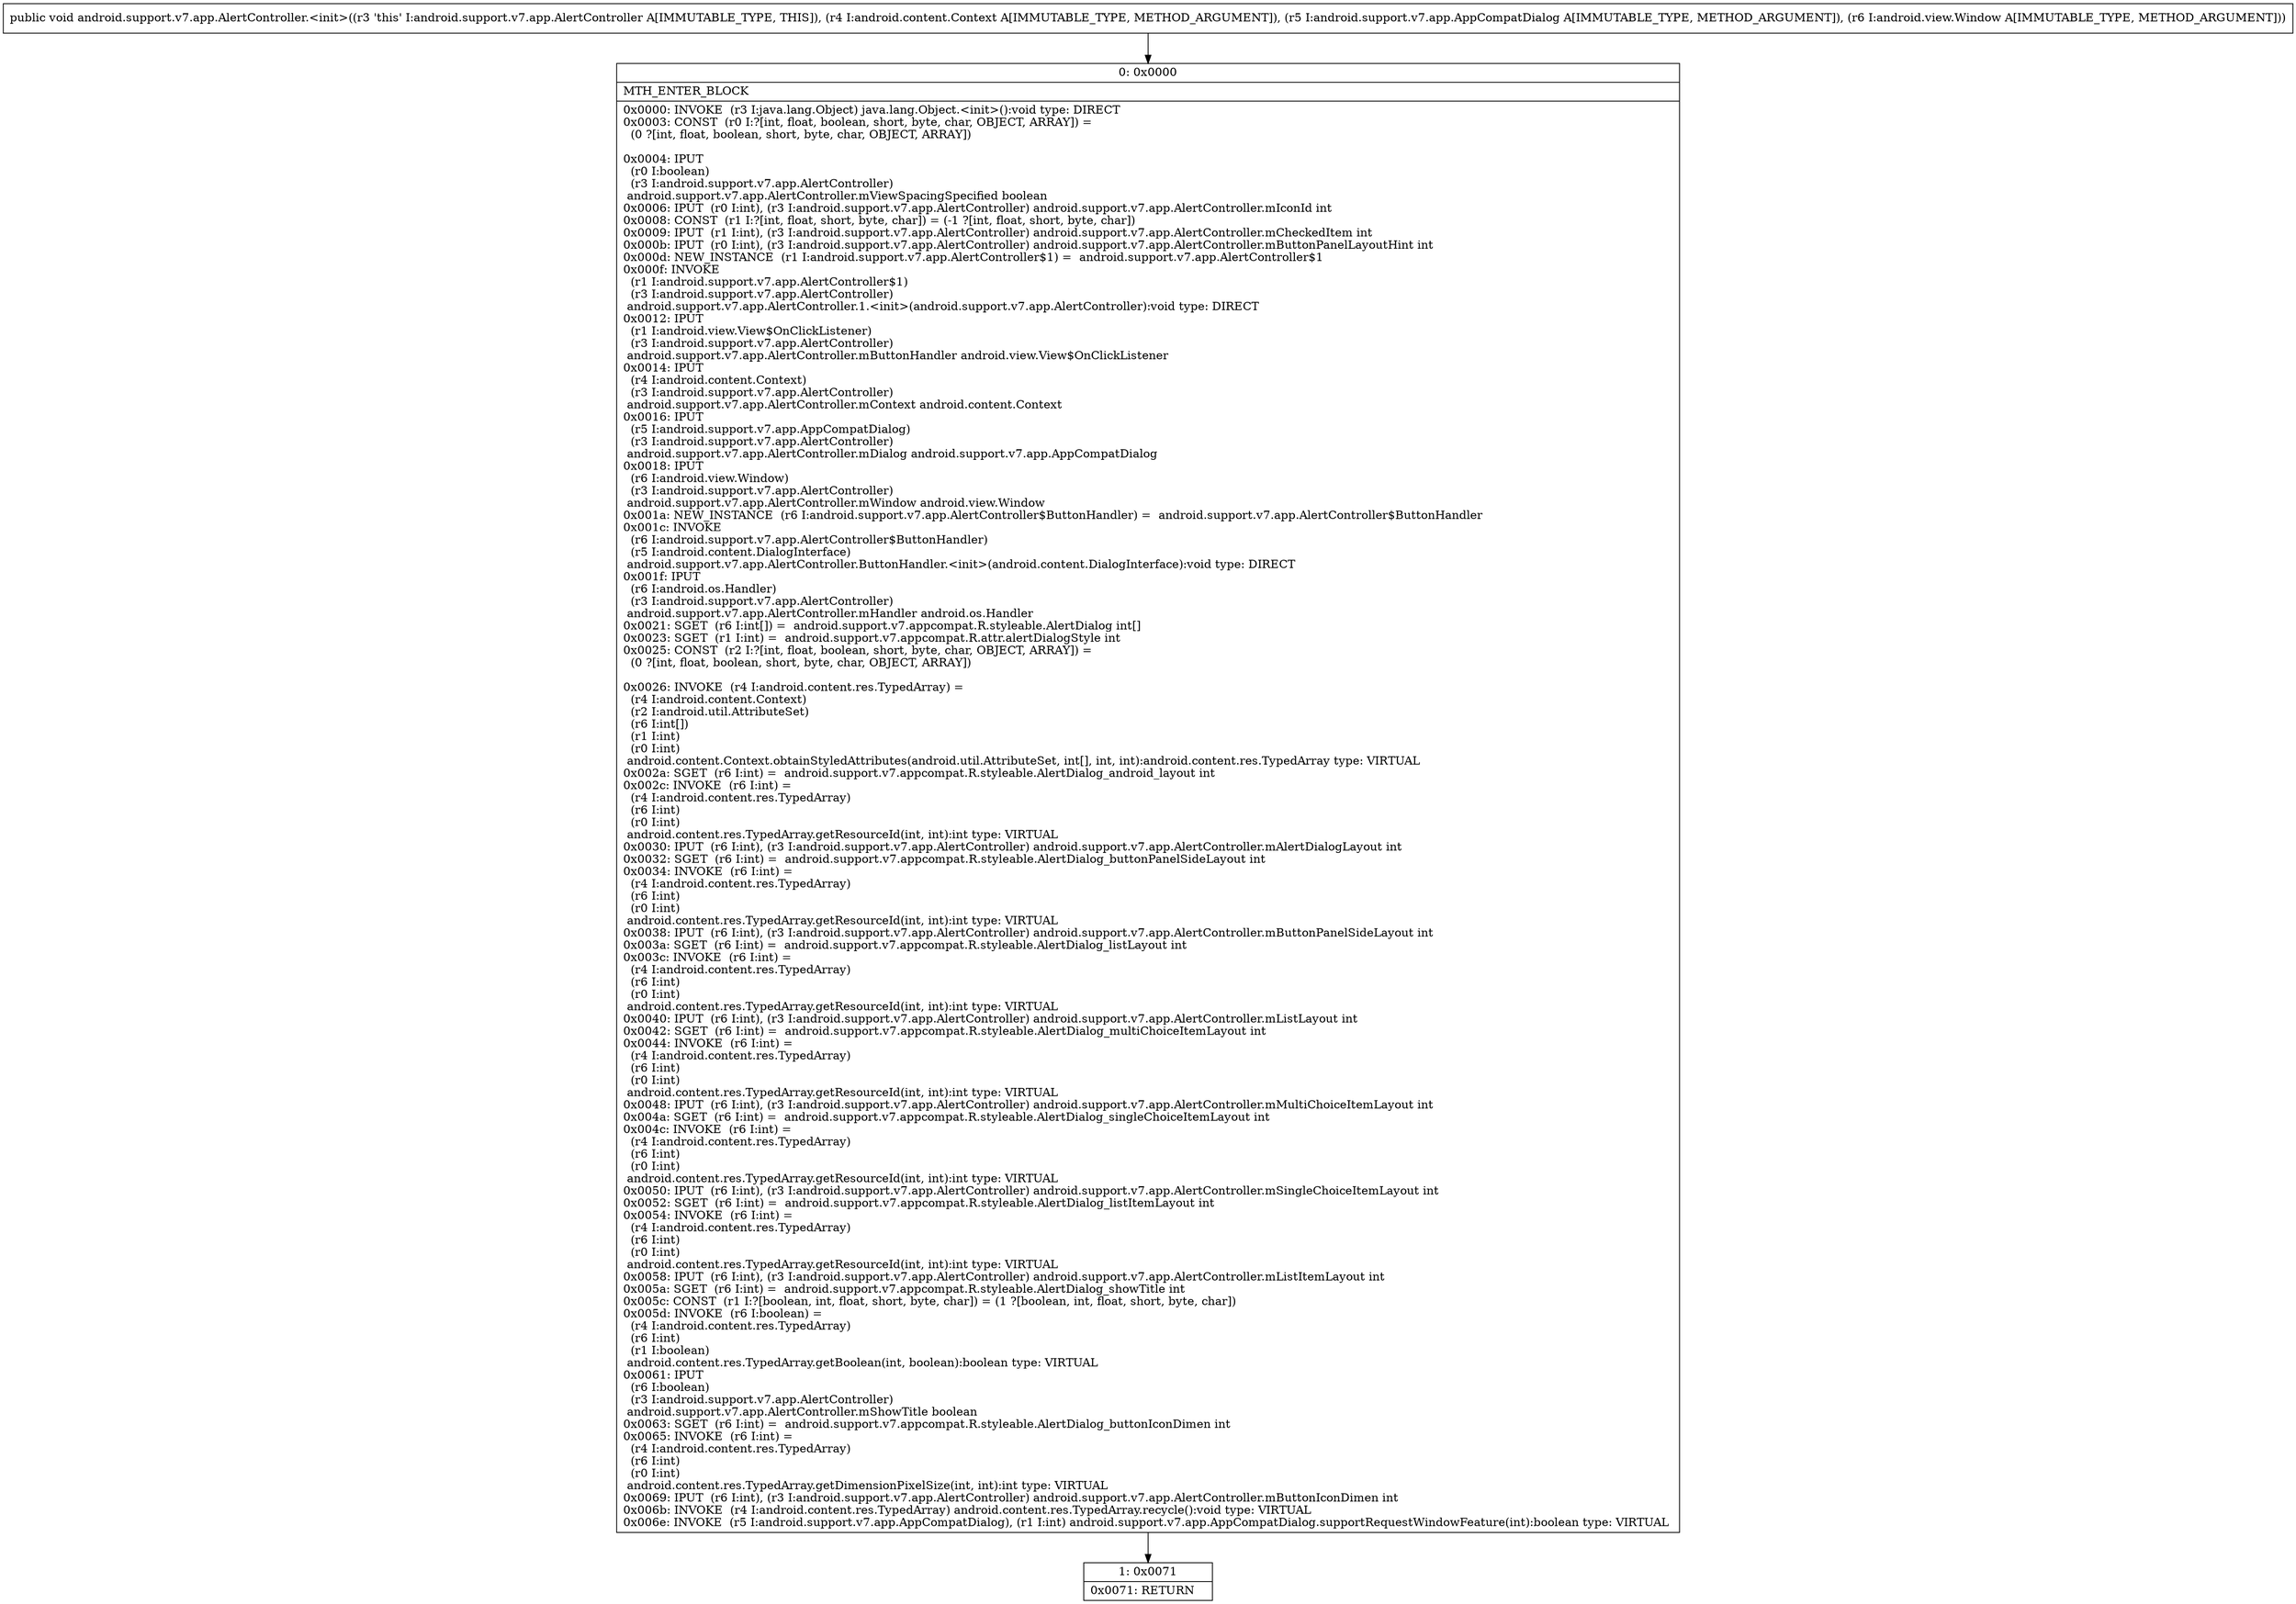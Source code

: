 digraph "CFG forandroid.support.v7.app.AlertController.\<init\>(Landroid\/content\/Context;Landroid\/support\/v7\/app\/AppCompatDialog;Landroid\/view\/Window;)V" {
Node_0 [shape=record,label="{0\:\ 0x0000|MTH_ENTER_BLOCK\l|0x0000: INVOKE  (r3 I:java.lang.Object) java.lang.Object.\<init\>():void type: DIRECT \l0x0003: CONST  (r0 I:?[int, float, boolean, short, byte, char, OBJECT, ARRAY]) = \l  (0 ?[int, float, boolean, short, byte, char, OBJECT, ARRAY])\l \l0x0004: IPUT  \l  (r0 I:boolean)\l  (r3 I:android.support.v7.app.AlertController)\l android.support.v7.app.AlertController.mViewSpacingSpecified boolean \l0x0006: IPUT  (r0 I:int), (r3 I:android.support.v7.app.AlertController) android.support.v7.app.AlertController.mIconId int \l0x0008: CONST  (r1 I:?[int, float, short, byte, char]) = (\-1 ?[int, float, short, byte, char]) \l0x0009: IPUT  (r1 I:int), (r3 I:android.support.v7.app.AlertController) android.support.v7.app.AlertController.mCheckedItem int \l0x000b: IPUT  (r0 I:int), (r3 I:android.support.v7.app.AlertController) android.support.v7.app.AlertController.mButtonPanelLayoutHint int \l0x000d: NEW_INSTANCE  (r1 I:android.support.v7.app.AlertController$1) =  android.support.v7.app.AlertController$1 \l0x000f: INVOKE  \l  (r1 I:android.support.v7.app.AlertController$1)\l  (r3 I:android.support.v7.app.AlertController)\l android.support.v7.app.AlertController.1.\<init\>(android.support.v7.app.AlertController):void type: DIRECT \l0x0012: IPUT  \l  (r1 I:android.view.View$OnClickListener)\l  (r3 I:android.support.v7.app.AlertController)\l android.support.v7.app.AlertController.mButtonHandler android.view.View$OnClickListener \l0x0014: IPUT  \l  (r4 I:android.content.Context)\l  (r3 I:android.support.v7.app.AlertController)\l android.support.v7.app.AlertController.mContext android.content.Context \l0x0016: IPUT  \l  (r5 I:android.support.v7.app.AppCompatDialog)\l  (r3 I:android.support.v7.app.AlertController)\l android.support.v7.app.AlertController.mDialog android.support.v7.app.AppCompatDialog \l0x0018: IPUT  \l  (r6 I:android.view.Window)\l  (r3 I:android.support.v7.app.AlertController)\l android.support.v7.app.AlertController.mWindow android.view.Window \l0x001a: NEW_INSTANCE  (r6 I:android.support.v7.app.AlertController$ButtonHandler) =  android.support.v7.app.AlertController$ButtonHandler \l0x001c: INVOKE  \l  (r6 I:android.support.v7.app.AlertController$ButtonHandler)\l  (r5 I:android.content.DialogInterface)\l android.support.v7.app.AlertController.ButtonHandler.\<init\>(android.content.DialogInterface):void type: DIRECT \l0x001f: IPUT  \l  (r6 I:android.os.Handler)\l  (r3 I:android.support.v7.app.AlertController)\l android.support.v7.app.AlertController.mHandler android.os.Handler \l0x0021: SGET  (r6 I:int[]) =  android.support.v7.appcompat.R.styleable.AlertDialog int[] \l0x0023: SGET  (r1 I:int) =  android.support.v7.appcompat.R.attr.alertDialogStyle int \l0x0025: CONST  (r2 I:?[int, float, boolean, short, byte, char, OBJECT, ARRAY]) = \l  (0 ?[int, float, boolean, short, byte, char, OBJECT, ARRAY])\l \l0x0026: INVOKE  (r4 I:android.content.res.TypedArray) = \l  (r4 I:android.content.Context)\l  (r2 I:android.util.AttributeSet)\l  (r6 I:int[])\l  (r1 I:int)\l  (r0 I:int)\l android.content.Context.obtainStyledAttributes(android.util.AttributeSet, int[], int, int):android.content.res.TypedArray type: VIRTUAL \l0x002a: SGET  (r6 I:int) =  android.support.v7.appcompat.R.styleable.AlertDialog_android_layout int \l0x002c: INVOKE  (r6 I:int) = \l  (r4 I:android.content.res.TypedArray)\l  (r6 I:int)\l  (r0 I:int)\l android.content.res.TypedArray.getResourceId(int, int):int type: VIRTUAL \l0x0030: IPUT  (r6 I:int), (r3 I:android.support.v7.app.AlertController) android.support.v7.app.AlertController.mAlertDialogLayout int \l0x0032: SGET  (r6 I:int) =  android.support.v7.appcompat.R.styleable.AlertDialog_buttonPanelSideLayout int \l0x0034: INVOKE  (r6 I:int) = \l  (r4 I:android.content.res.TypedArray)\l  (r6 I:int)\l  (r0 I:int)\l android.content.res.TypedArray.getResourceId(int, int):int type: VIRTUAL \l0x0038: IPUT  (r6 I:int), (r3 I:android.support.v7.app.AlertController) android.support.v7.app.AlertController.mButtonPanelSideLayout int \l0x003a: SGET  (r6 I:int) =  android.support.v7.appcompat.R.styleable.AlertDialog_listLayout int \l0x003c: INVOKE  (r6 I:int) = \l  (r4 I:android.content.res.TypedArray)\l  (r6 I:int)\l  (r0 I:int)\l android.content.res.TypedArray.getResourceId(int, int):int type: VIRTUAL \l0x0040: IPUT  (r6 I:int), (r3 I:android.support.v7.app.AlertController) android.support.v7.app.AlertController.mListLayout int \l0x0042: SGET  (r6 I:int) =  android.support.v7.appcompat.R.styleable.AlertDialog_multiChoiceItemLayout int \l0x0044: INVOKE  (r6 I:int) = \l  (r4 I:android.content.res.TypedArray)\l  (r6 I:int)\l  (r0 I:int)\l android.content.res.TypedArray.getResourceId(int, int):int type: VIRTUAL \l0x0048: IPUT  (r6 I:int), (r3 I:android.support.v7.app.AlertController) android.support.v7.app.AlertController.mMultiChoiceItemLayout int \l0x004a: SGET  (r6 I:int) =  android.support.v7.appcompat.R.styleable.AlertDialog_singleChoiceItemLayout int \l0x004c: INVOKE  (r6 I:int) = \l  (r4 I:android.content.res.TypedArray)\l  (r6 I:int)\l  (r0 I:int)\l android.content.res.TypedArray.getResourceId(int, int):int type: VIRTUAL \l0x0050: IPUT  (r6 I:int), (r3 I:android.support.v7.app.AlertController) android.support.v7.app.AlertController.mSingleChoiceItemLayout int \l0x0052: SGET  (r6 I:int) =  android.support.v7.appcompat.R.styleable.AlertDialog_listItemLayout int \l0x0054: INVOKE  (r6 I:int) = \l  (r4 I:android.content.res.TypedArray)\l  (r6 I:int)\l  (r0 I:int)\l android.content.res.TypedArray.getResourceId(int, int):int type: VIRTUAL \l0x0058: IPUT  (r6 I:int), (r3 I:android.support.v7.app.AlertController) android.support.v7.app.AlertController.mListItemLayout int \l0x005a: SGET  (r6 I:int) =  android.support.v7.appcompat.R.styleable.AlertDialog_showTitle int \l0x005c: CONST  (r1 I:?[boolean, int, float, short, byte, char]) = (1 ?[boolean, int, float, short, byte, char]) \l0x005d: INVOKE  (r6 I:boolean) = \l  (r4 I:android.content.res.TypedArray)\l  (r6 I:int)\l  (r1 I:boolean)\l android.content.res.TypedArray.getBoolean(int, boolean):boolean type: VIRTUAL \l0x0061: IPUT  \l  (r6 I:boolean)\l  (r3 I:android.support.v7.app.AlertController)\l android.support.v7.app.AlertController.mShowTitle boolean \l0x0063: SGET  (r6 I:int) =  android.support.v7.appcompat.R.styleable.AlertDialog_buttonIconDimen int \l0x0065: INVOKE  (r6 I:int) = \l  (r4 I:android.content.res.TypedArray)\l  (r6 I:int)\l  (r0 I:int)\l android.content.res.TypedArray.getDimensionPixelSize(int, int):int type: VIRTUAL \l0x0069: IPUT  (r6 I:int), (r3 I:android.support.v7.app.AlertController) android.support.v7.app.AlertController.mButtonIconDimen int \l0x006b: INVOKE  (r4 I:android.content.res.TypedArray) android.content.res.TypedArray.recycle():void type: VIRTUAL \l0x006e: INVOKE  (r5 I:android.support.v7.app.AppCompatDialog), (r1 I:int) android.support.v7.app.AppCompatDialog.supportRequestWindowFeature(int):boolean type: VIRTUAL \l}"];
Node_1 [shape=record,label="{1\:\ 0x0071|0x0071: RETURN   \l}"];
MethodNode[shape=record,label="{public void android.support.v7.app.AlertController.\<init\>((r3 'this' I:android.support.v7.app.AlertController A[IMMUTABLE_TYPE, THIS]), (r4 I:android.content.Context A[IMMUTABLE_TYPE, METHOD_ARGUMENT]), (r5 I:android.support.v7.app.AppCompatDialog A[IMMUTABLE_TYPE, METHOD_ARGUMENT]), (r6 I:android.view.Window A[IMMUTABLE_TYPE, METHOD_ARGUMENT])) }"];
MethodNode -> Node_0;
Node_0 -> Node_1;
}

